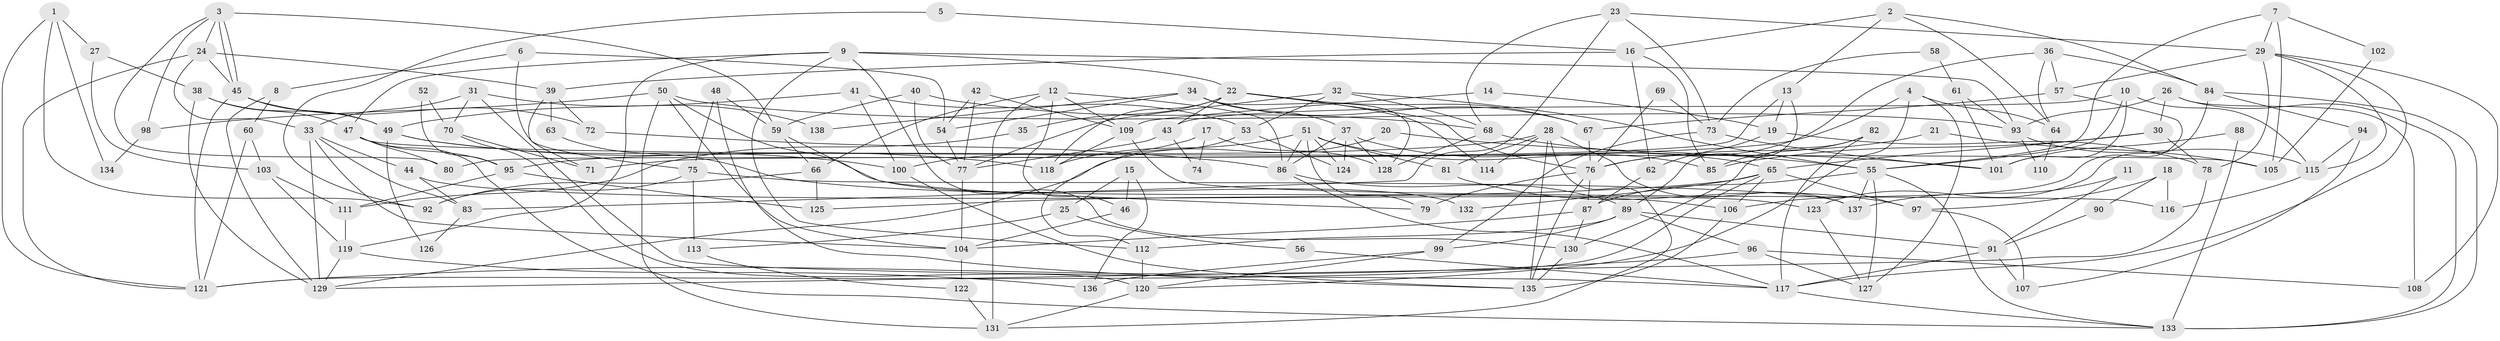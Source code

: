 // Generated by graph-tools (version 1.1) at 2025/26/03/09/25 03:26:18]
// undirected, 138 vertices, 276 edges
graph export_dot {
graph [start="1"]
  node [color=gray90,style=filled];
  1;
  2;
  3;
  4;
  5;
  6;
  7;
  8;
  9;
  10;
  11;
  12;
  13;
  14;
  15;
  16;
  17;
  18;
  19;
  20;
  21;
  22;
  23;
  24;
  25;
  26;
  27;
  28;
  29;
  30;
  31;
  32;
  33;
  34;
  35;
  36;
  37;
  38;
  39;
  40;
  41;
  42;
  43;
  44;
  45;
  46;
  47;
  48;
  49;
  50;
  51;
  52;
  53;
  54;
  55;
  56;
  57;
  58;
  59;
  60;
  61;
  62;
  63;
  64;
  65;
  66;
  67;
  68;
  69;
  70;
  71;
  72;
  73;
  74;
  75;
  76;
  77;
  78;
  79;
  80;
  81;
  82;
  83;
  84;
  85;
  86;
  87;
  88;
  89;
  90;
  91;
  92;
  93;
  94;
  95;
  96;
  97;
  98;
  99;
  100;
  101;
  102;
  103;
  104;
  105;
  106;
  107;
  108;
  109;
  110;
  111;
  112;
  113;
  114;
  115;
  116;
  117;
  118;
  119;
  120;
  121;
  122;
  123;
  124;
  125;
  126;
  127;
  128;
  129;
  130;
  131;
  132;
  133;
  134;
  135;
  136;
  137;
  138;
  1 -- 121;
  1 -- 92;
  1 -- 27;
  1 -- 134;
  2 -- 84;
  2 -- 13;
  2 -- 16;
  2 -- 64;
  3 -- 24;
  3 -- 45;
  3 -- 45;
  3 -- 59;
  3 -- 80;
  3 -- 98;
  4 -- 120;
  4 -- 127;
  4 -- 64;
  4 -- 71;
  5 -- 92;
  5 -- 16;
  6 -- 8;
  6 -- 54;
  6 -- 75;
  7 -- 55;
  7 -- 29;
  7 -- 102;
  7 -- 105;
  8 -- 129;
  8 -- 60;
  9 -- 47;
  9 -- 93;
  9 -- 22;
  9 -- 112;
  9 -- 119;
  9 -- 130;
  10 -- 43;
  10 -- 115;
  10 -- 55;
  10 -- 101;
  11 -- 91;
  11 -- 137;
  12 -- 131;
  12 -- 86;
  12 -- 46;
  12 -- 66;
  12 -- 109;
  13 -- 19;
  13 -- 80;
  13 -- 89;
  14 -- 19;
  14 -- 109;
  15 -- 46;
  15 -- 136;
  15 -- 25;
  16 -- 85;
  16 -- 39;
  16 -- 62;
  17 -- 100;
  17 -- 128;
  17 -- 74;
  18 -- 97;
  18 -- 116;
  18 -- 90;
  19 -- 62;
  19 -- 78;
  20 -- 55;
  20 -- 129;
  21 -- 76;
  21 -- 105;
  22 -- 118;
  22 -- 35;
  22 -- 43;
  22 -- 67;
  22 -- 76;
  22 -- 114;
  23 -- 68;
  23 -- 29;
  23 -- 73;
  23 -- 83;
  24 -- 45;
  24 -- 33;
  24 -- 39;
  24 -- 121;
  25 -- 113;
  25 -- 56;
  26 -- 108;
  26 -- 30;
  26 -- 93;
  26 -- 133;
  27 -- 103;
  27 -- 38;
  28 -- 135;
  28 -- 131;
  28 -- 81;
  28 -- 95;
  28 -- 114;
  28 -- 137;
  29 -- 117;
  29 -- 57;
  29 -- 78;
  29 -- 108;
  29 -- 115;
  30 -- 78;
  30 -- 65;
  30 -- 85;
  31 -- 70;
  31 -- 33;
  31 -- 117;
  31 -- 138;
  32 -- 55;
  32 -- 68;
  32 -- 53;
  32 -- 77;
  33 -- 104;
  33 -- 83;
  33 -- 44;
  33 -- 129;
  34 -- 67;
  34 -- 37;
  34 -- 54;
  34 -- 128;
  34 -- 138;
  35 -- 111;
  36 -- 57;
  36 -- 64;
  36 -- 76;
  36 -- 84;
  37 -- 124;
  37 -- 85;
  37 -- 86;
  37 -- 128;
  38 -- 49;
  38 -- 47;
  38 -- 129;
  39 -- 63;
  39 -- 71;
  39 -- 72;
  40 -- 77;
  40 -- 59;
  40 -- 68;
  41 -- 53;
  41 -- 100;
  41 -- 49;
  42 -- 54;
  42 -- 109;
  42 -- 77;
  43 -- 77;
  43 -- 74;
  44 -- 123;
  44 -- 83;
  45 -- 72;
  45 -- 49;
  45 -- 121;
  46 -- 104;
  47 -- 133;
  47 -- 80;
  47 -- 95;
  47 -- 105;
  48 -- 75;
  48 -- 135;
  48 -- 59;
  49 -- 100;
  49 -- 118;
  49 -- 126;
  50 -- 93;
  50 -- 104;
  50 -- 98;
  50 -- 131;
  50 -- 132;
  51 -- 79;
  51 -- 65;
  51 -- 81;
  51 -- 86;
  51 -- 118;
  51 -- 124;
  52 -- 70;
  52 -- 95;
  53 -- 112;
  53 -- 124;
  54 -- 77;
  55 -- 133;
  55 -- 87;
  55 -- 127;
  55 -- 137;
  56 -- 117;
  57 -- 106;
  57 -- 67;
  58 -- 73;
  58 -- 61;
  59 -- 66;
  59 -- 79;
  60 -- 121;
  60 -- 103;
  61 -- 93;
  61 -- 101;
  62 -- 87;
  63 -- 106;
  64 -- 110;
  65 -- 121;
  65 -- 125;
  65 -- 97;
  65 -- 106;
  65 -- 132;
  66 -- 92;
  66 -- 125;
  67 -- 76;
  68 -- 128;
  68 -- 101;
  69 -- 76;
  69 -- 73;
  70 -- 120;
  70 -- 71;
  72 -- 86;
  73 -- 101;
  73 -- 99;
  75 -- 137;
  75 -- 92;
  75 -- 113;
  76 -- 79;
  76 -- 87;
  76 -- 135;
  77 -- 104;
  78 -- 129;
  81 -- 97;
  82 -- 130;
  82 -- 117;
  82 -- 85;
  83 -- 126;
  84 -- 133;
  84 -- 94;
  84 -- 123;
  86 -- 89;
  86 -- 117;
  87 -- 104;
  87 -- 130;
  88 -- 101;
  88 -- 133;
  89 -- 91;
  89 -- 96;
  89 -- 99;
  89 -- 112;
  90 -- 91;
  91 -- 117;
  91 -- 107;
  93 -- 115;
  93 -- 110;
  94 -- 107;
  94 -- 115;
  95 -- 111;
  95 -- 125;
  96 -- 121;
  96 -- 108;
  96 -- 127;
  97 -- 107;
  98 -- 134;
  99 -- 120;
  99 -- 136;
  100 -- 135;
  102 -- 105;
  103 -- 119;
  103 -- 111;
  104 -- 122;
  106 -- 135;
  109 -- 118;
  109 -- 116;
  111 -- 119;
  112 -- 120;
  113 -- 122;
  115 -- 116;
  117 -- 133;
  119 -- 129;
  119 -- 136;
  120 -- 131;
  122 -- 131;
  123 -- 127;
  130 -- 135;
}
